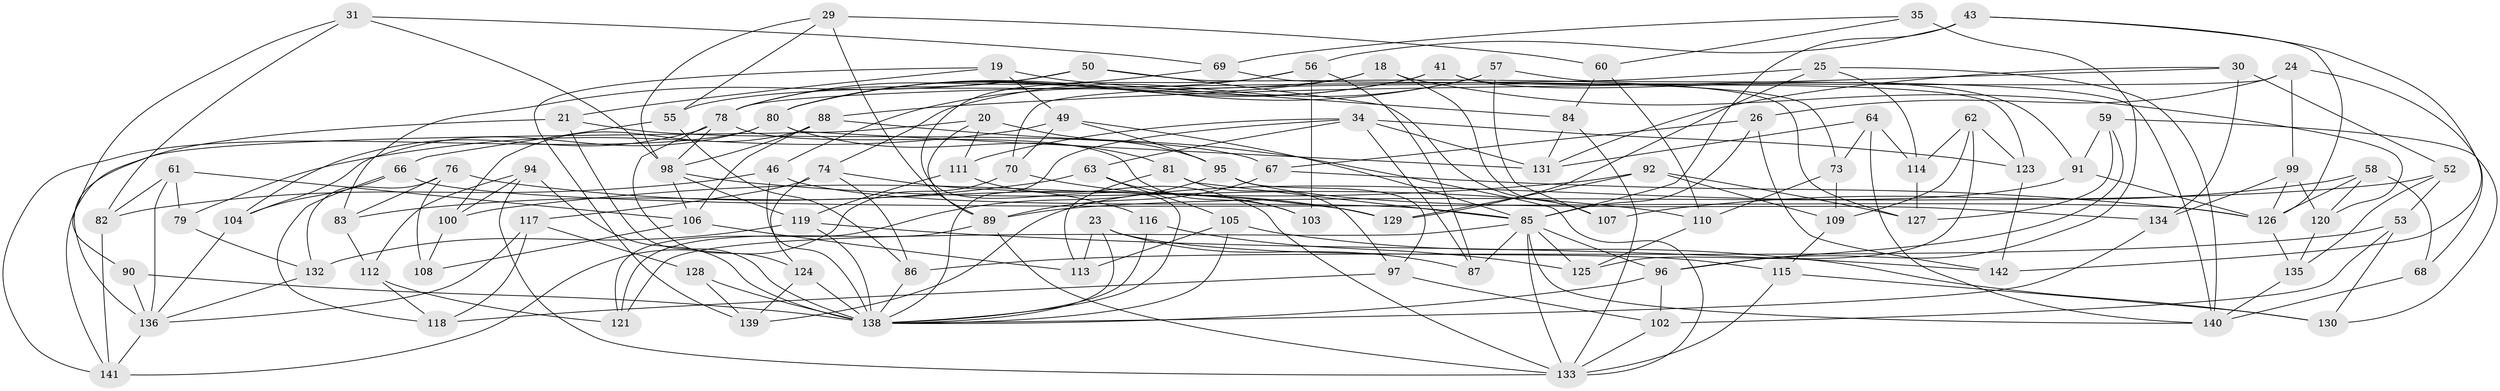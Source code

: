 // original degree distribution, {4: 1.0}
// Generated by graph-tools (version 1.1) at 2025/01/03/04/25 22:01:34]
// undirected, 99 vertices, 221 edges
graph export_dot {
graph [start="1"]
  node [color=gray90,style=filled];
  18;
  19;
  20;
  21;
  23;
  24;
  25;
  26;
  29;
  30;
  31;
  34 [super="+2+22"];
  35;
  41;
  43;
  46;
  49 [super="+40"];
  50;
  52;
  53;
  55;
  56 [super="+14"];
  57;
  58;
  59;
  60;
  61;
  62;
  63;
  64;
  66;
  67;
  68;
  69;
  70;
  73;
  74 [super="+10"];
  76;
  78 [super="+65"];
  79;
  80 [super="+13+47"];
  81;
  82;
  83;
  84;
  85 [super="+6+71"];
  86;
  87;
  88 [super="+44"];
  89 [super="+16"];
  90;
  91;
  92;
  94;
  95 [super="+93"];
  96 [super="+28"];
  97;
  98 [super="+3+27+75"];
  99 [super="+36"];
  100;
  102;
  103;
  104;
  105;
  106 [super="+42"];
  107;
  108;
  109;
  110;
  111;
  112;
  113;
  114;
  115;
  116;
  117;
  118;
  119 [super="+77"];
  120;
  121;
  123;
  124;
  125;
  126 [super="+72"];
  127;
  128;
  129;
  130;
  131 [super="+15"];
  132;
  133 [super="+32"];
  134 [super="+7"];
  135;
  136 [super="+11+39"];
  138 [super="+137+51+48"];
  139;
  140 [super="+122"];
  141 [super="+101"];
  142;
  18 -- 120;
  18 -- 107;
  18 -- 55;
  18 -- 80;
  19 -- 21;
  19 -- 49;
  19 -- 139;
  19 -- 84;
  20 -- 89;
  20 -- 111;
  20 -- 95;
  20 -- 141;
  21 -- 67;
  21 -- 138;
  21 -- 136;
  23 -- 87;
  23 -- 113;
  23 -- 115;
  23 -- 138;
  24 -- 70;
  24 -- 68;
  24 -- 99;
  24 -- 26;
  25 -- 129;
  25 -- 114;
  25 -- 140;
  25 -- 78;
  26 -- 142;
  26 -- 67;
  26 -- 85;
  29 -- 98;
  29 -- 55;
  29 -- 60;
  29 -- 89;
  30 -- 131;
  30 -- 88;
  30 -- 52;
  30 -- 134;
  31 -- 69;
  31 -- 82;
  31 -- 90;
  31 -- 98;
  34 -- 111;
  34 -- 131 [weight=2];
  34 -- 63;
  34 -- 138 [weight=2];
  34 -- 123;
  34 -- 87;
  35 -- 96 [weight=2];
  35 -- 69;
  35 -- 60;
  41 -- 46;
  41 -- 91;
  41 -- 123;
  41 -- 80;
  43 -- 142;
  43 -- 56;
  43 -- 85;
  43 -- 126;
  46 -- 82;
  46 -- 85;
  46 -- 138;
  49 -- 79 [weight=2];
  49 -- 95;
  49 -- 70;
  49 -- 85;
  50 -- 127;
  50 -- 107;
  50 -- 83;
  50 -- 78;
  52 -- 53;
  52 -- 135;
  52 -- 89;
  53 -- 102;
  53 -- 130;
  53 -- 86;
  55 -- 86;
  55 -- 66;
  56 -- 103 [weight=2];
  56 -- 87;
  56 -- 138;
  56 -- 80;
  57 -- 74;
  57 -- 107;
  57 -- 140;
  57 -- 80;
  58 -- 68;
  58 -- 107;
  58 -- 120;
  58 -- 126;
  59 -- 130;
  59 -- 127;
  59 -- 91;
  59 -- 96;
  60 -- 110;
  60 -- 84;
  61 -- 106;
  61 -- 79;
  61 -- 82;
  61 -- 136;
  62 -- 123;
  62 -- 114;
  62 -- 125;
  62 -- 109;
  63 -- 105;
  63 -- 103;
  63 -- 83;
  64 -- 73;
  64 -- 131;
  64 -- 114;
  64 -- 140;
  66 -- 126;
  66 -- 118;
  66 -- 104;
  67 -- 126;
  67 -- 89;
  68 -- 140 [weight=2];
  69 -- 73;
  69 -- 78;
  70 -- 129;
  70 -- 141;
  73 -- 110;
  73 -- 109;
  74 -- 116 [weight=2];
  74 -- 124;
  74 -- 117;
  74 -- 86;
  76 -- 129;
  76 -- 108;
  76 -- 83;
  76 -- 132;
  78 -- 103;
  78 -- 98 [weight=2];
  78 -- 104;
  78 -- 124;
  79 -- 132;
  80 -- 81;
  80 -- 104;
  80 -- 131;
  80 -- 141;
  81 -- 113;
  81 -- 97;
  81 -- 85;
  82 -- 141;
  83 -- 112;
  84 -- 131;
  84 -- 133;
  85 -- 87;
  85 -- 96;
  85 -- 140 [weight=2];
  85 -- 121;
  85 -- 125;
  85 -- 133;
  86 -- 138;
  88 -- 100;
  88 -- 98 [weight=2];
  88 -- 106;
  88 -- 133;
  89 -- 121;
  89 -- 133;
  90 -- 138 [weight=2];
  90 -- 136;
  91 -- 139;
  91 -- 126;
  92 -- 127;
  92 -- 129;
  92 -- 100;
  92 -- 109;
  94 -- 133;
  94 -- 100;
  94 -- 112;
  94 -- 138;
  95 -- 97;
  95 -- 134 [weight=2];
  95 -- 121;
  96 -- 102;
  96 -- 138;
  97 -- 102;
  97 -- 118;
  98 -- 106;
  98 -- 110;
  98 -- 119 [weight=2];
  99 -- 126 [weight=2];
  99 -- 134 [weight=2];
  99 -- 120;
  100 -- 108;
  102 -- 133;
  104 -- 136;
  105 -- 138;
  105 -- 130;
  105 -- 113;
  106 -- 108 [weight=2];
  106 -- 113;
  109 -- 115;
  110 -- 125;
  111 -- 119;
  111 -- 133;
  112 -- 118;
  112 -- 121;
  114 -- 127;
  115 -- 133;
  115 -- 130;
  116 -- 125;
  116 -- 138;
  117 -- 118;
  117 -- 128;
  117 -- 136;
  119 -- 132;
  119 -- 138 [weight=3];
  119 -- 142;
  120 -- 135;
  123 -- 142;
  124 -- 138;
  124 -- 139;
  126 -- 135;
  128 -- 139;
  128 -- 138 [weight=2];
  132 -- 136;
  134 -- 138;
  135 -- 140;
  136 -- 141 [weight=2];
}
